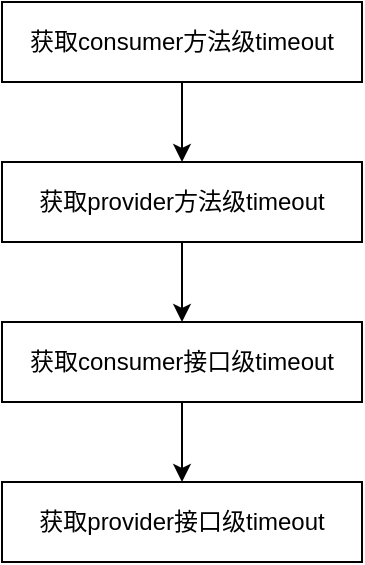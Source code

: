 <mxfile version="21.6.8" type="github">
  <diagram name="第 1 页" id="URscyOJFW0bPHNXe5dwg">
    <mxGraphModel dx="1050" dy="630" grid="1" gridSize="10" guides="1" tooltips="1" connect="1" arrows="1" fold="1" page="1" pageScale="1" pageWidth="827" pageHeight="1169" math="0" shadow="0">
      <root>
        <mxCell id="0" />
        <mxCell id="1" parent="0" />
        <mxCell id="1ZQu3QUceMgZsvGPtBiz-6" style="edgeStyle=orthogonalEdgeStyle;rounded=0;orthogonalLoop=1;jettySize=auto;html=1;exitX=0.5;exitY=1;exitDx=0;exitDy=0;entryX=0.5;entryY=0;entryDx=0;entryDy=0;" edge="1" parent="1" source="1ZQu3QUceMgZsvGPtBiz-2" target="1ZQu3QUceMgZsvGPtBiz-3">
          <mxGeometry relative="1" as="geometry" />
        </mxCell>
        <mxCell id="1ZQu3QUceMgZsvGPtBiz-2" value="获取consumer方法级timeout" style="rounded=0;whiteSpace=wrap;html=1;" vertex="1" parent="1">
          <mxGeometry x="240" y="120" width="180" height="40" as="geometry" />
        </mxCell>
        <mxCell id="1ZQu3QUceMgZsvGPtBiz-7" style="edgeStyle=orthogonalEdgeStyle;rounded=0;orthogonalLoop=1;jettySize=auto;html=1;exitX=0.5;exitY=1;exitDx=0;exitDy=0;entryX=0.5;entryY=0;entryDx=0;entryDy=0;" edge="1" parent="1" source="1ZQu3QUceMgZsvGPtBiz-3" target="1ZQu3QUceMgZsvGPtBiz-5">
          <mxGeometry relative="1" as="geometry" />
        </mxCell>
        <mxCell id="1ZQu3QUceMgZsvGPtBiz-3" value="获取provider方法级timeout" style="rounded=0;whiteSpace=wrap;html=1;" vertex="1" parent="1">
          <mxGeometry x="240" y="200" width="180" height="40" as="geometry" />
        </mxCell>
        <mxCell id="1ZQu3QUceMgZsvGPtBiz-4" value="获取provider接口级timeout" style="rounded=0;whiteSpace=wrap;html=1;" vertex="1" parent="1">
          <mxGeometry x="240" y="360" width="180" height="40" as="geometry" />
        </mxCell>
        <mxCell id="1ZQu3QUceMgZsvGPtBiz-8" style="edgeStyle=orthogonalEdgeStyle;rounded=0;orthogonalLoop=1;jettySize=auto;html=1;exitX=0.5;exitY=1;exitDx=0;exitDy=0;" edge="1" parent="1" source="1ZQu3QUceMgZsvGPtBiz-5" target="1ZQu3QUceMgZsvGPtBiz-4">
          <mxGeometry relative="1" as="geometry" />
        </mxCell>
        <mxCell id="1ZQu3QUceMgZsvGPtBiz-5" value="获取consumer接口级timeout" style="rounded=0;whiteSpace=wrap;html=1;" vertex="1" parent="1">
          <mxGeometry x="240" y="280" width="180" height="40" as="geometry" />
        </mxCell>
      </root>
    </mxGraphModel>
  </diagram>
</mxfile>
